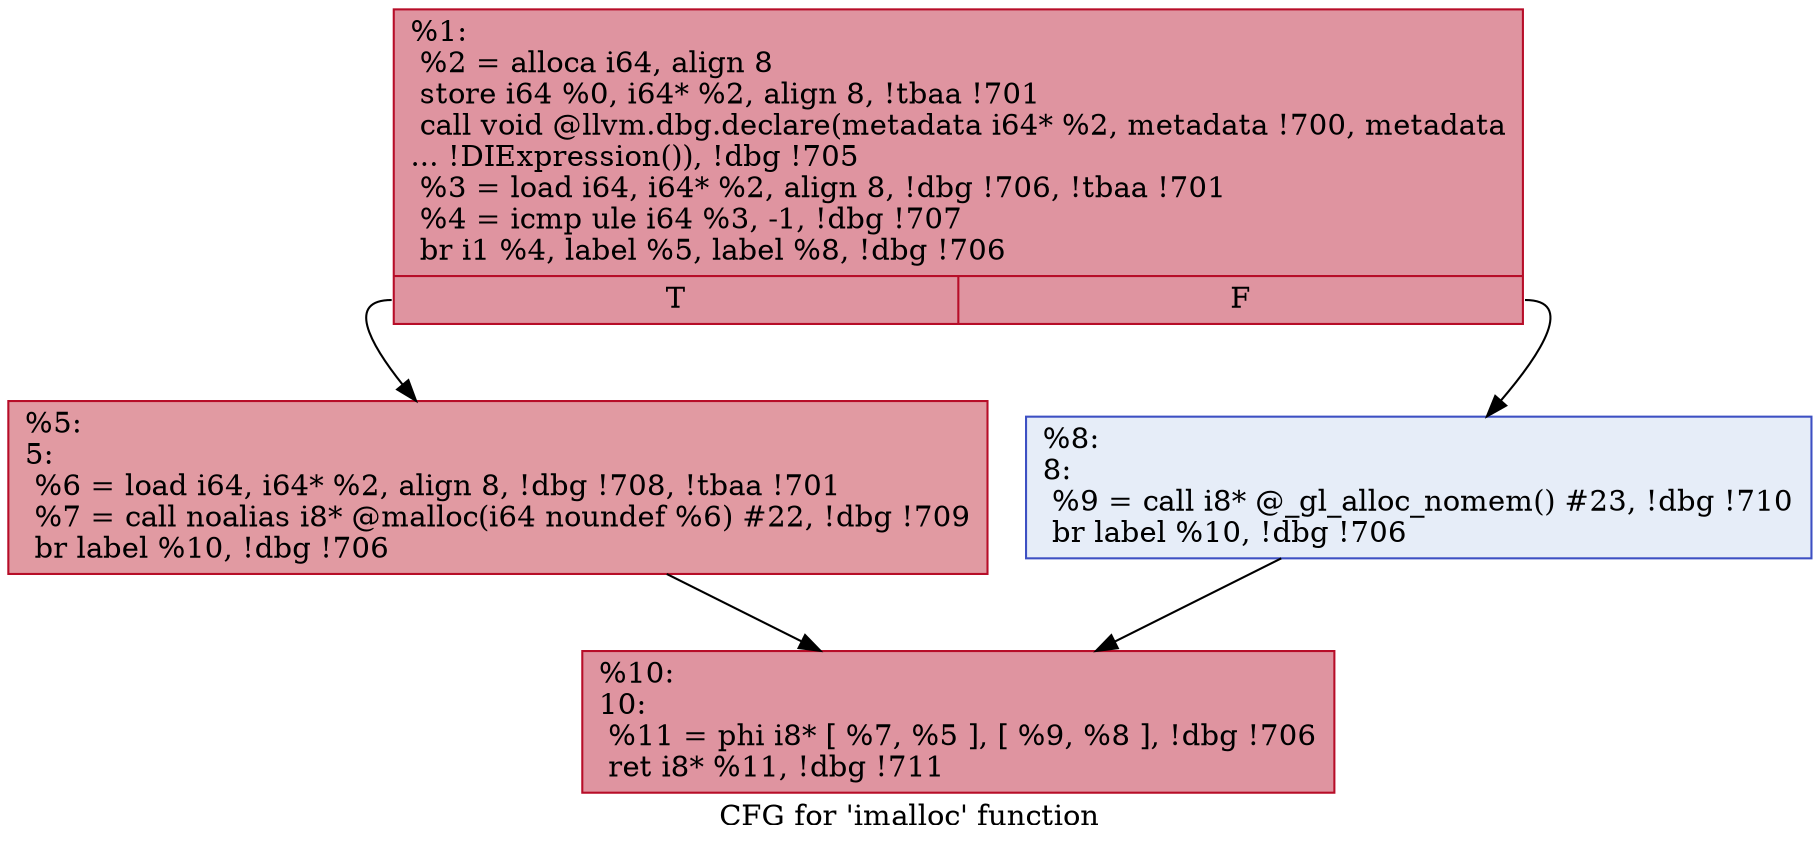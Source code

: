 digraph "CFG for 'imalloc' function" {
	label="CFG for 'imalloc' function";

	Node0x1824380 [shape=record,color="#b70d28ff", style=filled, fillcolor="#b70d2870",label="{%1:\l  %2 = alloca i64, align 8\l  store i64 %0, i64* %2, align 8, !tbaa !701\l  call void @llvm.dbg.declare(metadata i64* %2, metadata !700, metadata\l... !DIExpression()), !dbg !705\l  %3 = load i64, i64* %2, align 8, !dbg !706, !tbaa !701\l  %4 = icmp ule i64 %3, -1, !dbg !707\l  br i1 %4, label %5, label %8, !dbg !706\l|{<s0>T|<s1>F}}"];
	Node0x1824380:s0 -> Node0x18d4f70;
	Node0x1824380:s1 -> Node0x18d4fc0;
	Node0x18d4f70 [shape=record,color="#b70d28ff", style=filled, fillcolor="#bb1b2c70",label="{%5:\l5:                                                \l  %6 = load i64, i64* %2, align 8, !dbg !708, !tbaa !701\l  %7 = call noalias i8* @malloc(i64 noundef %6) #22, !dbg !709\l  br label %10, !dbg !706\l}"];
	Node0x18d4f70 -> Node0x18d5010;
	Node0x18d4fc0 [shape=record,color="#3d50c3ff", style=filled, fillcolor="#c7d7f070",label="{%8:\l8:                                                \l  %9 = call i8* @_gl_alloc_nomem() #23, !dbg !710\l  br label %10, !dbg !706\l}"];
	Node0x18d4fc0 -> Node0x18d5010;
	Node0x18d5010 [shape=record,color="#b70d28ff", style=filled, fillcolor="#b70d2870",label="{%10:\l10:                                               \l  %11 = phi i8* [ %7, %5 ], [ %9, %8 ], !dbg !706\l  ret i8* %11, !dbg !711\l}"];
}
